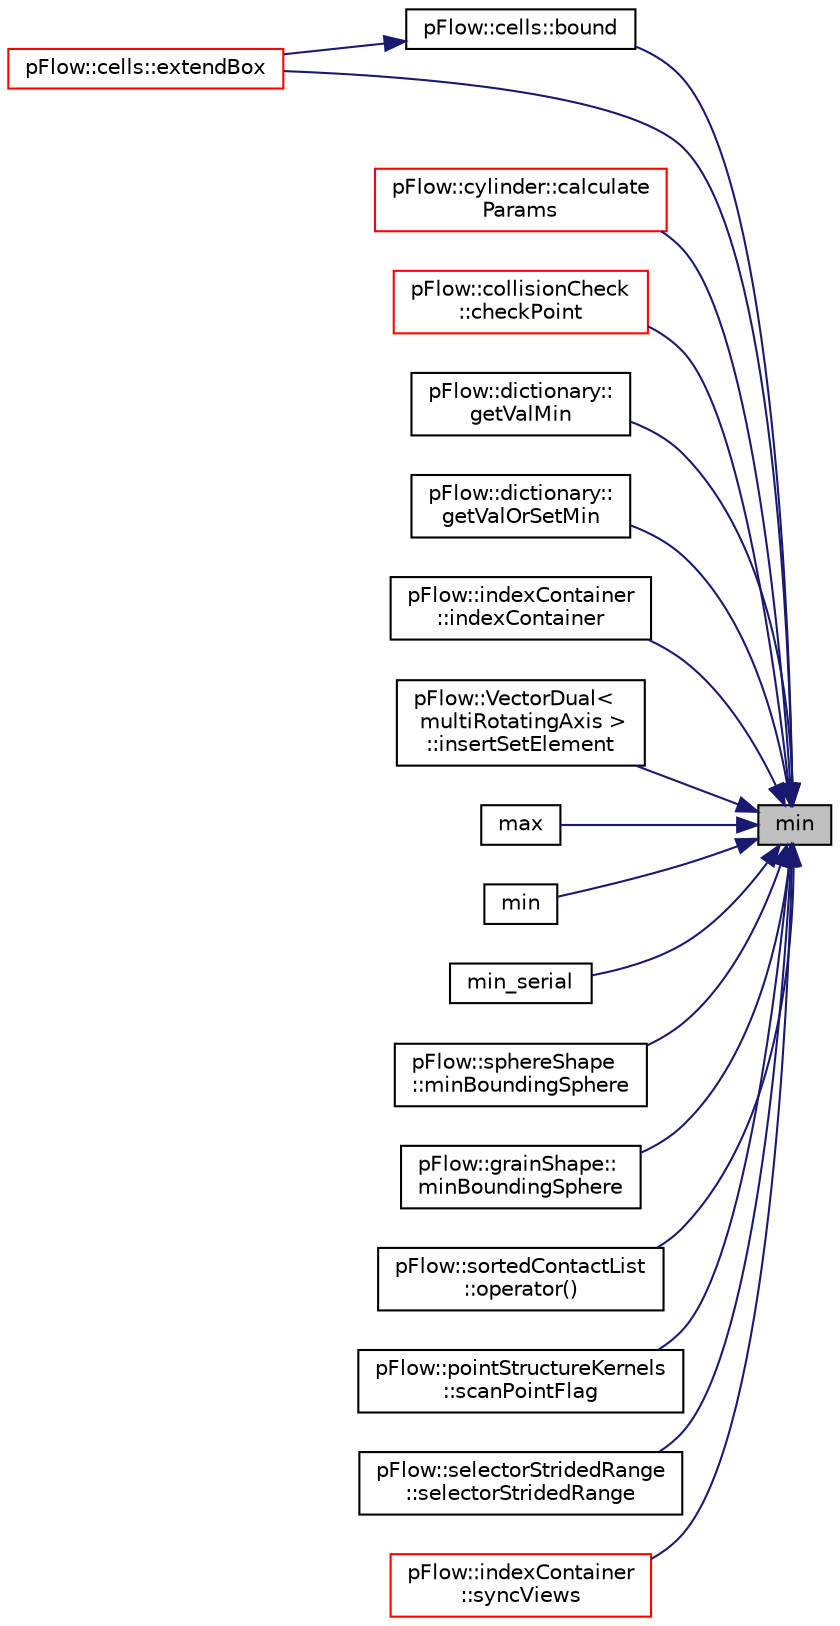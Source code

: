 digraph "min"
{
 // LATEX_PDF_SIZE
  edge [fontname="Helvetica",fontsize="10",labelfontname="Helvetica",labelfontsize="10"];
  node [fontname="Helvetica",fontsize="10",shape=record];
  rankdir="RL";
  Node1 [label="min",height=0.2,width=0.4,color="black", fillcolor="grey75", style="filled", fontcolor="black",tooltip=" "];
  Node1 -> Node2 [dir="back",color="midnightblue",fontsize="10",style="solid",fontname="Helvetica"];
  Node2 [label="pFlow::cells::bound",height=0.2,width=0.4,color="black", fillcolor="white", style="filled",URL="$classpFlow_1_1cells.html#a361ca6667f86241ebd9c9d23f779a575",tooltip=" "];
  Node2 -> Node3 [dir="back",color="midnightblue",fontsize="10",style="solid",fontname="Helvetica"];
  Node3 [label="pFlow::cells::extendBox",height=0.2,width=0.4,color="red", fillcolor="white", style="filled",URL="$classpFlow_1_1cells.html#a989eee28d3bba158140e994c9cf6ccf7",tooltip=" "];
  Node1 -> Node6 [dir="back",color="midnightblue",fontsize="10",style="solid",fontname="Helvetica"];
  Node6 [label="pFlow::cylinder::calculate\lParams",height=0.2,width=0.4,color="red", fillcolor="white", style="filled",URL="$classpFlow_1_1cylinder.html#a60aa71a9e81fe0fd36ea435a9ec0e0aa",tooltip=" "];
  Node1 -> Node8 [dir="back",color="midnightblue",fontsize="10",style="solid",fontname="Helvetica"];
  Node8 [label="pFlow::collisionCheck\l::checkPoint",height=0.2,width=0.4,color="red", fillcolor="white", style="filled",URL="$classpFlow_1_1collisionCheck.html#ae045c0638634d8cccc75234f6effcb3e",tooltip=" "];
  Node1 -> Node3 [dir="back",color="midnightblue",fontsize="10",style="solid",fontname="Helvetica"];
  Node1 -> Node10 [dir="back",color="midnightblue",fontsize="10",style="solid",fontname="Helvetica"];
  Node10 [label="pFlow::dictionary::\lgetValMin",height=0.2,width=0.4,color="black", fillcolor="white", style="filled",URL="$classpFlow_1_1dictionary.html#a9bfda49f1d887e8dda9b3b308c256c94",tooltip="get the value of data entry and return min(value, minVal)"];
  Node1 -> Node11 [dir="back",color="midnightblue",fontsize="10",style="solid",fontname="Helvetica"];
  Node11 [label="pFlow::dictionary::\lgetValOrSetMin",height=0.2,width=0.4,color="black", fillcolor="white", style="filled",URL="$classpFlow_1_1dictionary.html#aef87c2ede8a688aa4158465d8f3646c9",tooltip="get the value of data entry anf return max(setMinVal, value) if not found, set the value to setMinVal"];
  Node1 -> Node12 [dir="back",color="midnightblue",fontsize="10",style="solid",fontname="Helvetica"];
  Node12 [label="pFlow::indexContainer\l::indexContainer",height=0.2,width=0.4,color="black", fillcolor="white", style="filled",URL="$classpFlow_1_1indexContainer.html#a15e46ceffd1d4f18c390a090e6000971",tooltip="From data and number of elements in data."];
  Node1 -> Node13 [dir="back",color="midnightblue",fontsize="10",style="solid",fontname="Helvetica"];
  Node13 [label="pFlow::VectorDual\<\l multiRotatingAxis \>\l::insertSetElement",height=0.2,width=0.4,color="black", fillcolor="white", style="filled",URL="$classpFlow_1_1VectorDual.html#a12f0ba08dba791802e98d562be5673d7",tooltip=" "];
  Node1 -> Node14 [dir="back",color="midnightblue",fontsize="10",style="solid",fontname="Helvetica"];
  Node14 [label="max",height=0.2,width=0.4,color="black", fillcolor="white", style="filled",URL="$namespacepFlow.html#a5d0d67069496bd1e04a4d739485b868e",tooltip=" "];
  Node1 -> Node15 [dir="back",color="midnightblue",fontsize="10",style="solid",fontname="Helvetica"];
  Node15 [label="min",height=0.2,width=0.4,color="black", fillcolor="white", style="filled",URL="$namespacepFlow.html#aba2f2ccdd3d4a6b403a2c2d379198396",tooltip=" "];
  Node1 -> Node16 [dir="back",color="midnightblue",fontsize="10",style="solid",fontname="Helvetica"];
  Node16 [label="min_serial",height=0.2,width=0.4,color="black", fillcolor="white", style="filled",URL="$namespacepFlow.html#ae3d90cd303da0ba0fb570425bc2700bc",tooltip=" "];
  Node1 -> Node17 [dir="back",color="midnightblue",fontsize="10",style="solid",fontname="Helvetica"];
  Node17 [label="pFlow::sphereShape\l::minBoundingSphere",height=0.2,width=0.4,color="black", fillcolor="white", style="filled",URL="$classpFlow_1_1sphereShape.html#a9ba4486cfd5ecfb38d94c42958994414",tooltip=" "];
  Node1 -> Node18 [dir="back",color="midnightblue",fontsize="10",style="solid",fontname="Helvetica"];
  Node18 [label="pFlow::grainShape::\lminBoundingSphere",height=0.2,width=0.4,color="black", fillcolor="white", style="filled",URL="$classpFlow_1_1grainShape.html#a9ba4486cfd5ecfb38d94c42958994414",tooltip=" "];
  Node1 -> Node19 [dir="back",color="midnightblue",fontsize="10",style="solid",fontname="Helvetica"];
  Node19 [label="pFlow::sortedContactList\l::operator()",height=0.2,width=0.4,color="black", fillcolor="white", style="filled",URL="$classpFlow_1_1sortedContactList.html#af1c39e182baef097c4b4a90c0e5f0af2",tooltip=" "];
  Node1 -> Node20 [dir="back",color="midnightblue",fontsize="10",style="solid",fontname="Helvetica"];
  Node20 [label="pFlow::pointStructureKernels\l::scanPointFlag",height=0.2,width=0.4,color="black", fillcolor="white", style="filled",URL="$namespacepFlow_1_1pointStructureKernels.html#a36162ed116ea012f1507b41b7da0060f",tooltip=" "];
  Node1 -> Node21 [dir="back",color="midnightblue",fontsize="10",style="solid",fontname="Helvetica"];
  Node21 [label="pFlow::selectorStridedRange\l::selectorStridedRange",height=0.2,width=0.4,color="black", fillcolor="white", style="filled",URL="$classpFlow_1_1selectorStridedRange.html#ad3d032cfda0b34075c7dc0f58319a4e2",tooltip=" "];
  Node1 -> Node22 [dir="back",color="midnightblue",fontsize="10",style="solid",fontname="Helvetica"];
  Node22 [label="pFlow::indexContainer\l::syncViews",height=0.2,width=0.4,color="red", fillcolor="white", style="filled",URL="$classpFlow_1_1indexContainer.html#a795138dcd25e874d4ab7ed03ce7603b6",tooltip="synchronize views"];
}
